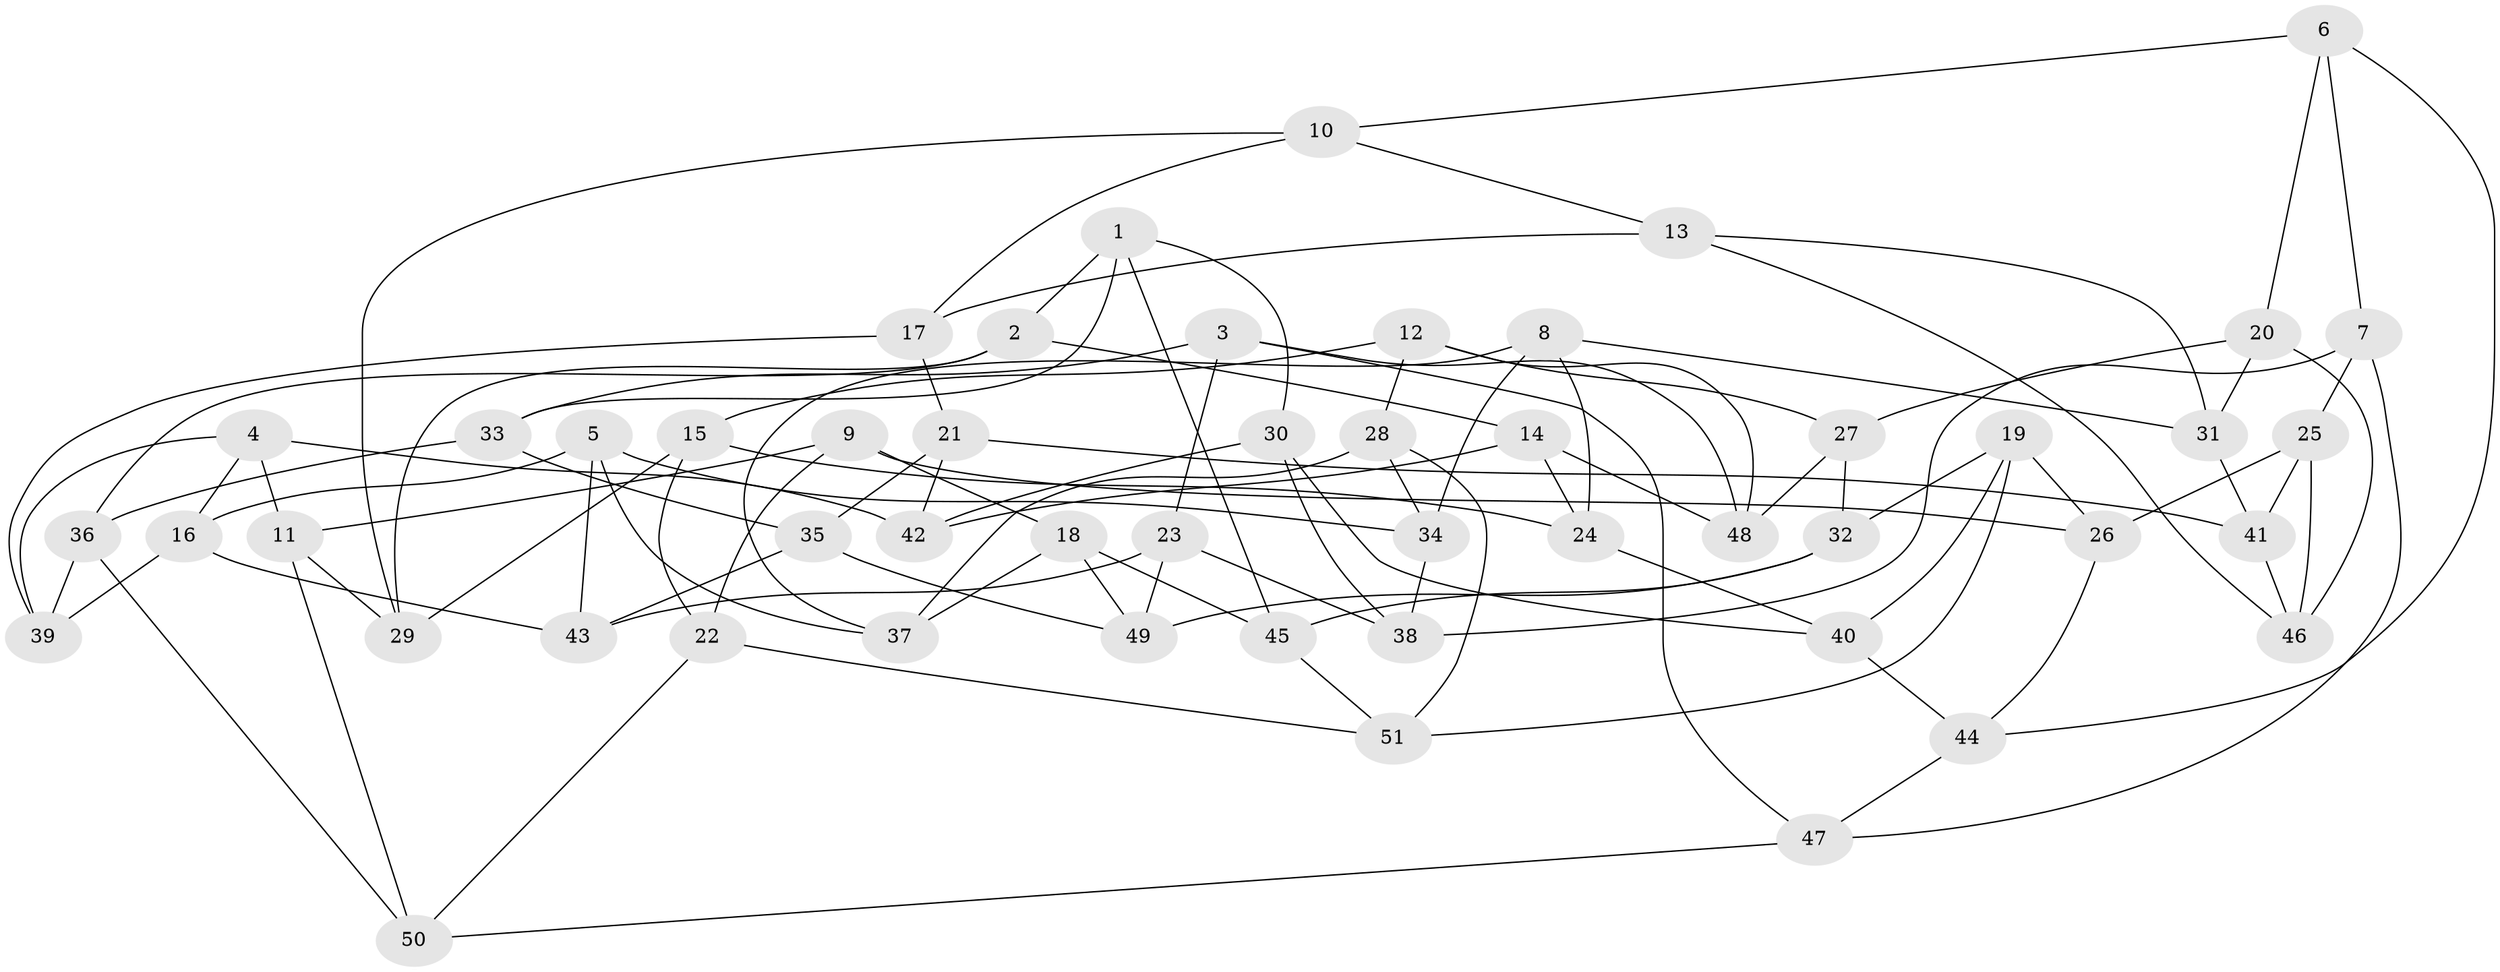 // coarse degree distribution, {6: 0.4666666666666667, 5: 0.23333333333333334, 4: 0.26666666666666666, 3: 0.03333333333333333}
// Generated by graph-tools (version 1.1) at 2025/52/02/27/25 19:52:29]
// undirected, 51 vertices, 102 edges
graph export_dot {
graph [start="1"]
  node [color=gray90,style=filled];
  1;
  2;
  3;
  4;
  5;
  6;
  7;
  8;
  9;
  10;
  11;
  12;
  13;
  14;
  15;
  16;
  17;
  18;
  19;
  20;
  21;
  22;
  23;
  24;
  25;
  26;
  27;
  28;
  29;
  30;
  31;
  32;
  33;
  34;
  35;
  36;
  37;
  38;
  39;
  40;
  41;
  42;
  43;
  44;
  45;
  46;
  47;
  48;
  49;
  50;
  51;
  1 -- 30;
  1 -- 45;
  1 -- 33;
  1 -- 2;
  2 -- 36;
  2 -- 14;
  2 -- 29;
  3 -- 47;
  3 -- 48;
  3 -- 23;
  3 -- 33;
  4 -- 39;
  4 -- 11;
  4 -- 42;
  4 -- 16;
  5 -- 37;
  5 -- 34;
  5 -- 43;
  5 -- 16;
  6 -- 7;
  6 -- 20;
  6 -- 44;
  6 -- 10;
  7 -- 25;
  7 -- 47;
  7 -- 38;
  8 -- 37;
  8 -- 34;
  8 -- 24;
  8 -- 31;
  9 -- 26;
  9 -- 18;
  9 -- 11;
  9 -- 22;
  10 -- 17;
  10 -- 29;
  10 -- 13;
  11 -- 50;
  11 -- 29;
  12 -- 27;
  12 -- 15;
  12 -- 28;
  12 -- 48;
  13 -- 17;
  13 -- 31;
  13 -- 46;
  14 -- 24;
  14 -- 42;
  14 -- 48;
  15 -- 29;
  15 -- 24;
  15 -- 22;
  16 -- 39;
  16 -- 43;
  17 -- 39;
  17 -- 21;
  18 -- 49;
  18 -- 45;
  18 -- 37;
  19 -- 26;
  19 -- 40;
  19 -- 32;
  19 -- 51;
  20 -- 31;
  20 -- 46;
  20 -- 27;
  21 -- 41;
  21 -- 35;
  21 -- 42;
  22 -- 50;
  22 -- 51;
  23 -- 43;
  23 -- 49;
  23 -- 38;
  24 -- 40;
  25 -- 41;
  25 -- 46;
  25 -- 26;
  26 -- 44;
  27 -- 48;
  27 -- 32;
  28 -- 51;
  28 -- 34;
  28 -- 37;
  30 -- 40;
  30 -- 38;
  30 -- 42;
  31 -- 41;
  32 -- 49;
  32 -- 45;
  33 -- 36;
  33 -- 35;
  34 -- 38;
  35 -- 43;
  35 -- 49;
  36 -- 50;
  36 -- 39;
  40 -- 44;
  41 -- 46;
  44 -- 47;
  45 -- 51;
  47 -- 50;
}
